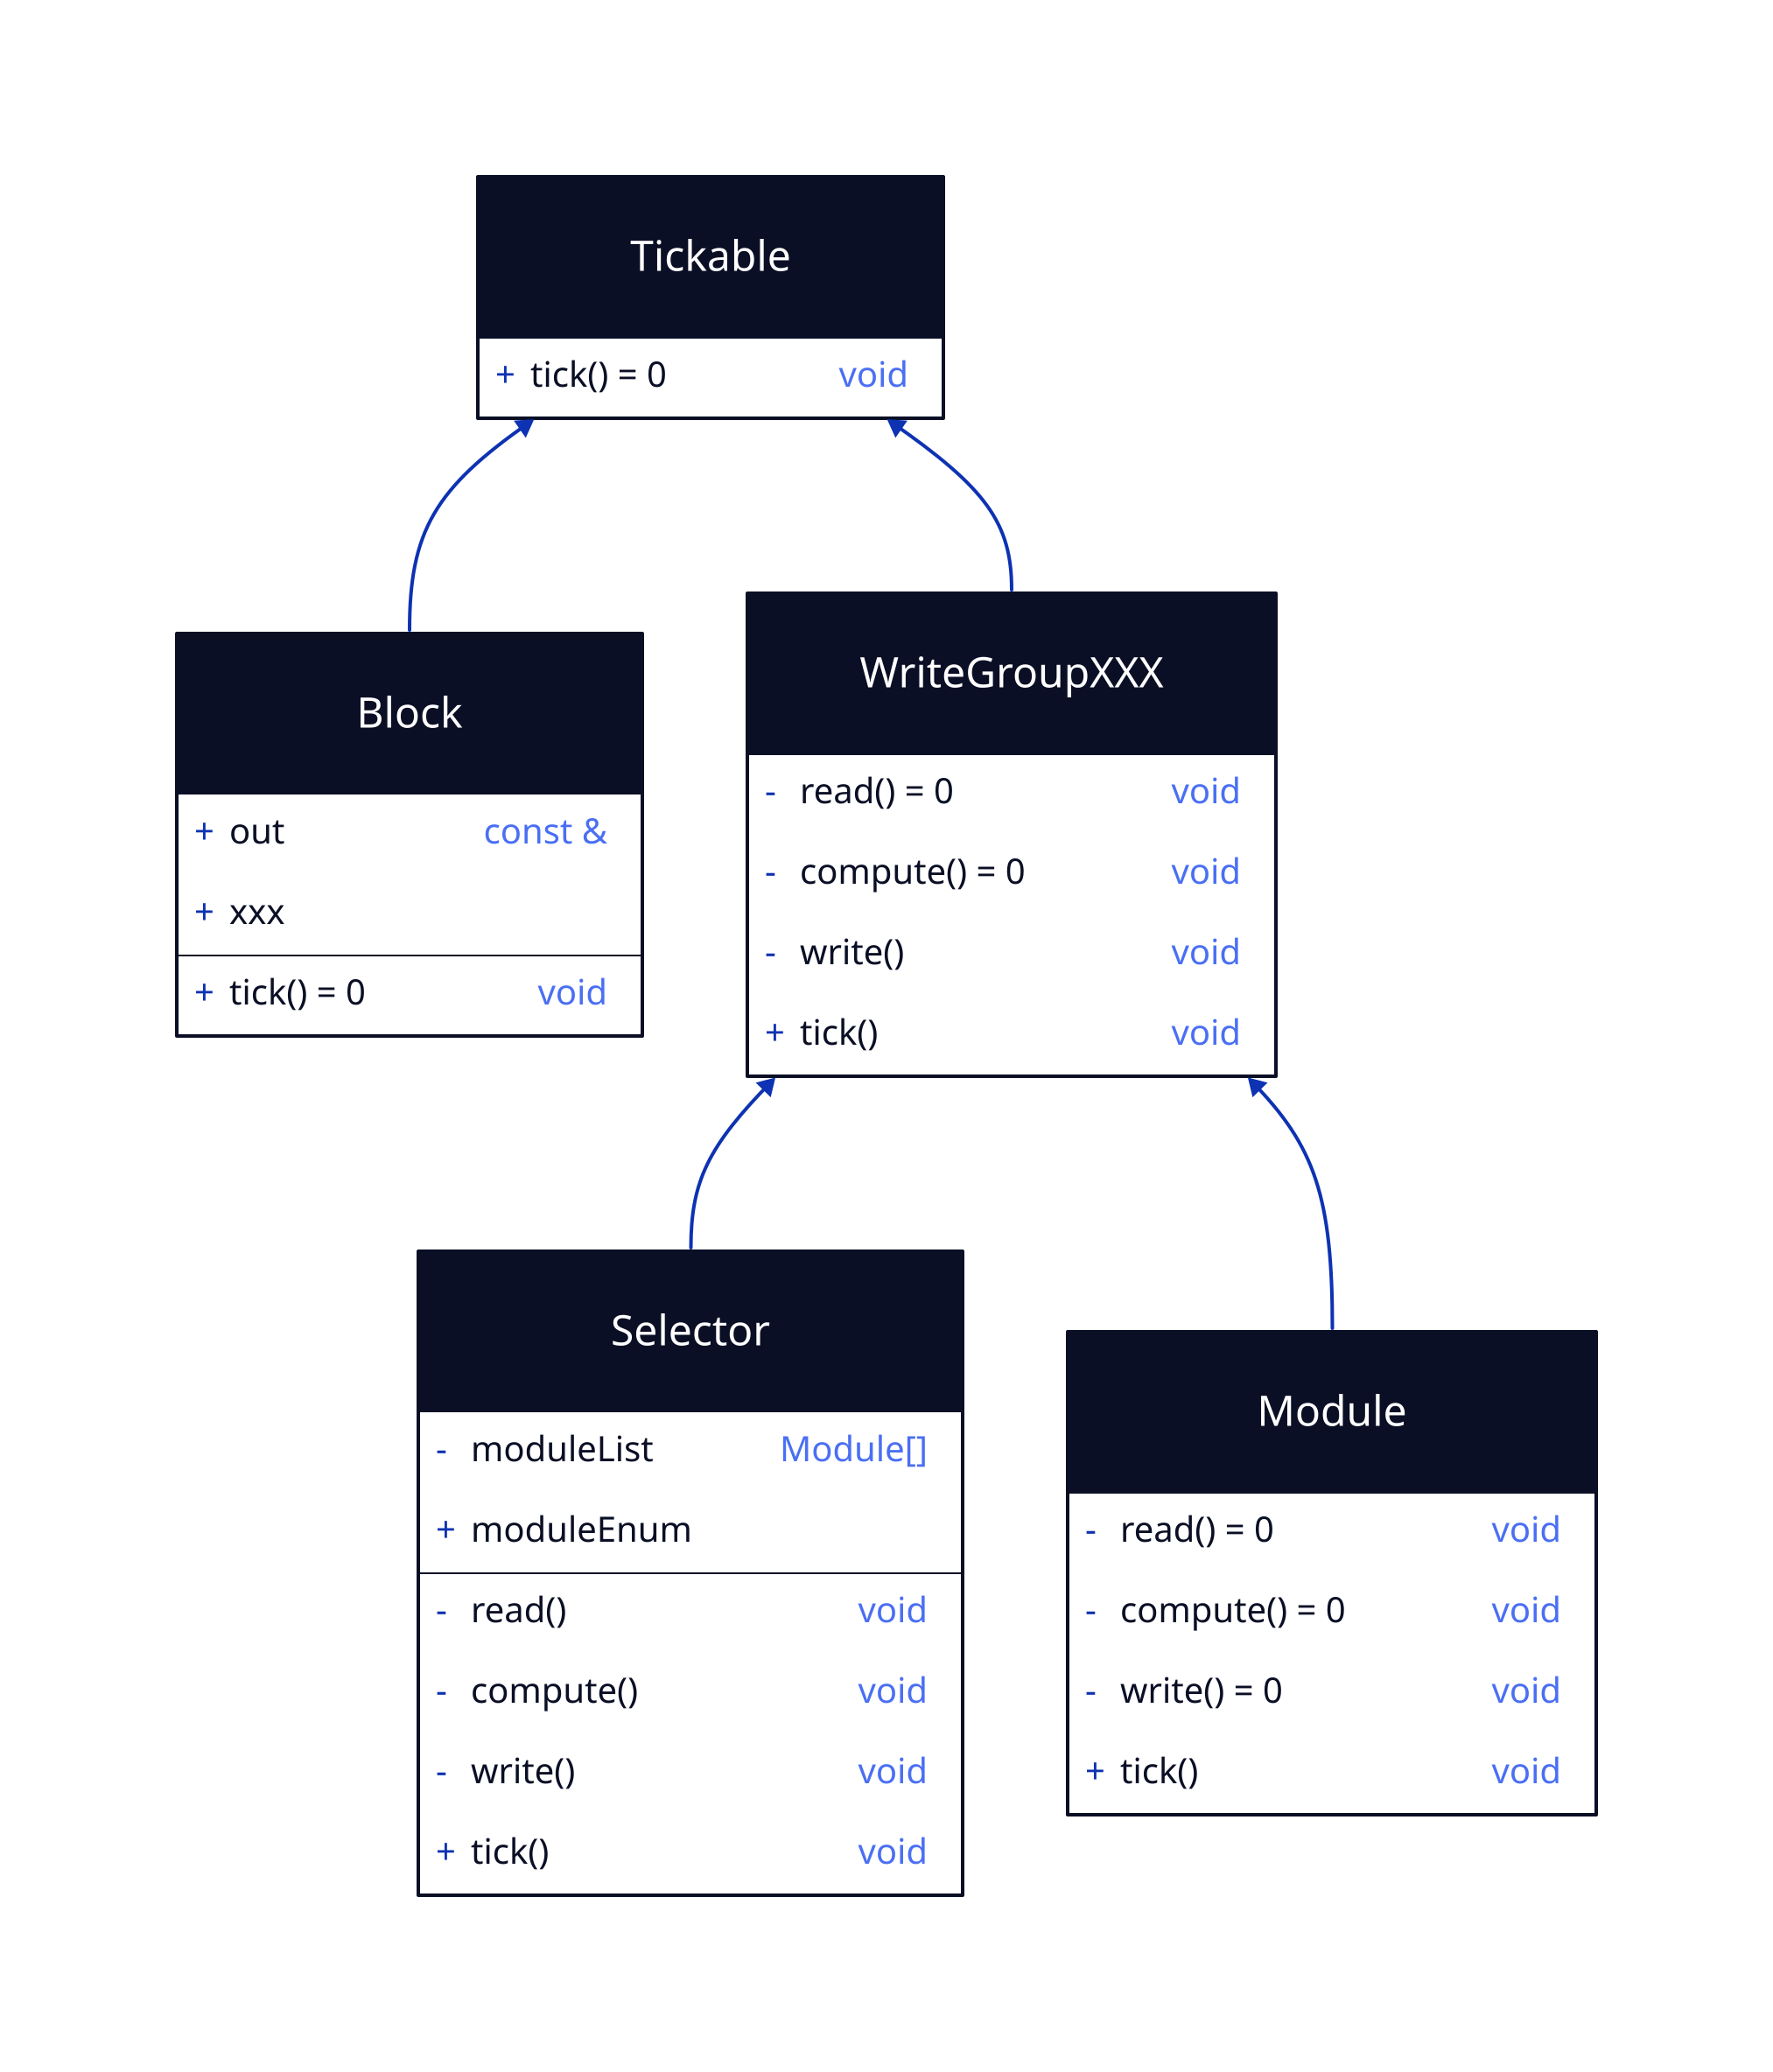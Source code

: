 direction : up

Tickable: {
    shape: class

    tick() = 0: void
}

Block: {
    shape: class
    out: const &
    xxx
    tick() = 0: void
}

Block -> Tickable

WriteGroupXXX: {
    shape: class

    - read() = 0: void
    - compute() = 0: void
    - write(): void
    + tick(): void
}

WriteGroupXXX -> Tickable

Selector: {
    shape: class

    - moduleList: "Module[]"
    + moduleEnum
    - read(): void
    - compute(): void
    - write(): void
    + tick(): void
}

Selector -> WriteGroupXXX

Module:{
    shape: class

    - read() = 0: void
    - compute() = 0: void
    - write() = 0: void
    + tick(): void
}

Module -> WriteGroupXXX



